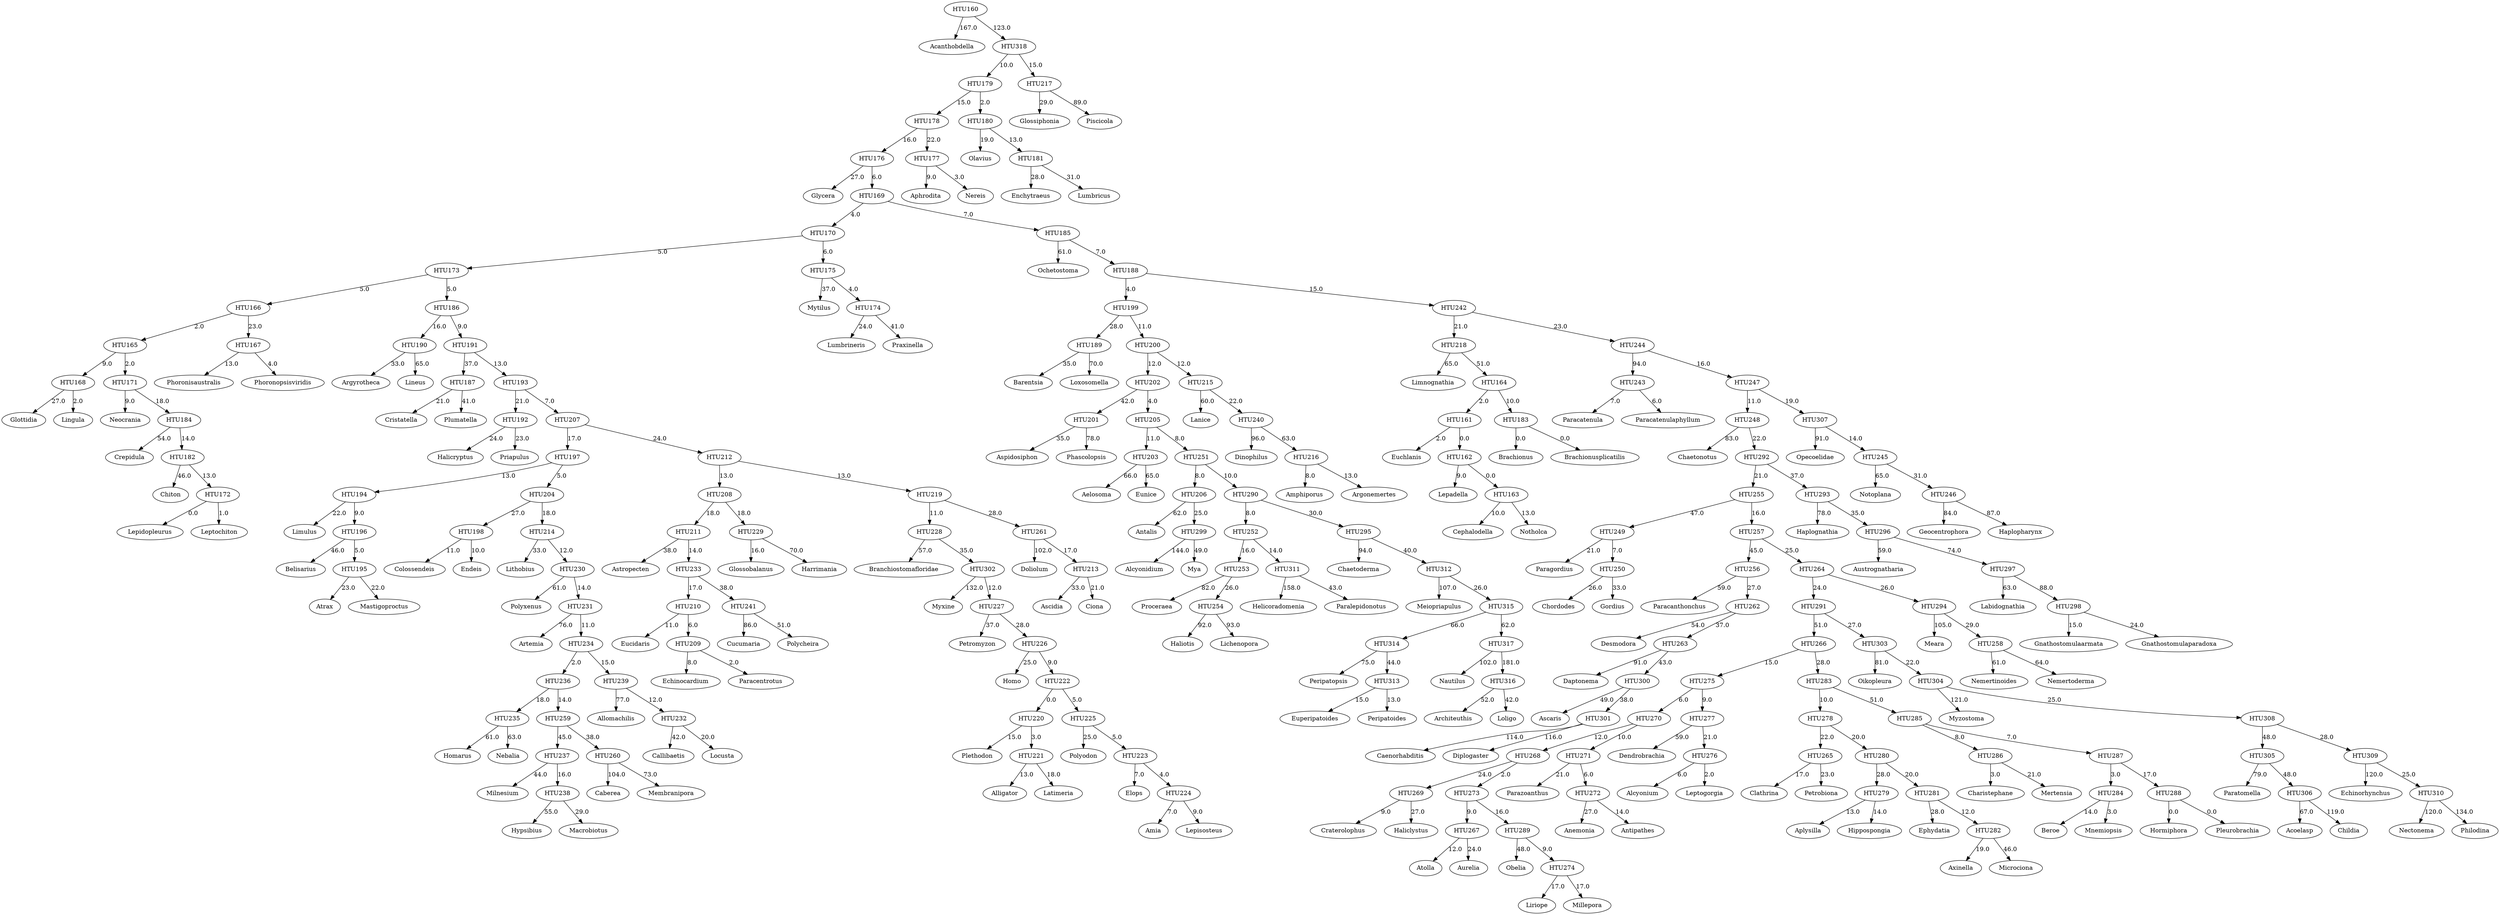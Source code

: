digraph {
    0 [label=Acanthobdella];
    1 [label=Acoelasp];
    2 [label=Aelosoma];
    3 [label=Alcyonidium];
    4 [label=Alcyonium];
    5 [label=Alligator];
    6 [label=Allomachilis];
    7 [label=Amia];
    8 [label=Amphiporus];
    9 [label=Anemonia];
    10 [label=Antalis];
    11 [label=Antipathes];
    12 [label=Aphrodita];
    13 [label=Aplysilla];
    14 [label=Architeuthis];
    15 [label=Argonemertes];
    16 [label=Argyrotheca];
    17 [label=Artemia];
    18 [label=Ascaris];
    19 [label=Ascidia];
    20 [label=Aspidosiphon];
    21 [label=Astropecten];
    22 [label=Atolla];
    23 [label=Atrax];
    24 [label=Aurelia];
    25 [label=Austrognatharia];
    26 [label=Axinella];
    27 [label=Barentsia];
    28 [label=Belisarius];
    29 [label=Beroe];
    30 [label=Brachionus];
    31 [label=Brachionusplicatilis];
    32 [label=Branchiostomafloridae];
    33 [label=Caberea];
    34 [label=Caenorhabditis];
    35 [label=Callibaetis];
    36 [label=Cephalodella];
    37 [label=Chaetoderma];
    38 [label=Chaetonotus];
    39 [label=Charistephane];
    40 [label=Childia];
    41 [label=Chiton];
    42 [label=Chordodes];
    43 [label=Ciona];
    44 [label=Clathrina];
    45 [label=Colossendeis];
    46 [label=Craterolophus];
    47 [label=Crepidula];
    48 [label=Cristatella];
    49 [label=Cucumaria];
    50 [label=Daptonema];
    51 [label=Dendrobrachia];
    52 [label=Desmodora];
    53 [label=Dinophilus];
    54 [label=Diplogaster];
    55 [label=Doliolum];
    56 [label=Echinocardium];
    57 [label=Echinorhynchus];
    58 [label=Elops];
    59 [label=Enchytraeus];
    60 [label=Endeis];
    61 [label=Ephydatia];
    62 [label=Euchlanis];
    63 [label=Eucidaris];
    64 [label=Eunice];
    65 [label=Euperipatoides];
    66 [label=Geocentrophora];
    67 [label=Glossiphonia];
    68 [label=Glossobalanus];
    69 [label=Glottidia];
    70 [label=Glycera];
    71 [label=Gnathostomulaarmata];
    72 [label=Gnathostomulaparadoxa];
    73 [label=Gordius];
    74 [label=Haliclystus];
    75 [label=Halicryptus];
    76 [label=Haliotis];
    77 [label=Haplognathia];
    78 [label=Haplopharynx];
    79 [label=Harrimania];
    80 [label=Helicoradomenia];
    81 [label=Hippospongia];
    82 [label=Homarus];
    83 [label=Homo];
    84 [label=Hormiphora];
    85 [label=Hypsibius];
    86 [label=Labidognathia];
    87 [label=Lanice];
    88 [label=Latimeria];
    89 [label=Lepadella];
    90 [label=Lepidopleurus];
    91 [label=Lepisosteus];
    92 [label=Leptochiton];
    93 [label=Leptogorgia];
    94 [label=Lichenopora];
    95 [label=Limnognathia];
    96 [label=Limulus];
    97 [label=Lineus];
    98 [label=Lingula];
    99 [label=Liriope];
    100 [label=Lithobius];
    101 [label=Locusta];
    102 [label=Loligo];
    103 [label=Loxosomella];
    104 [label=Lumbricus];
    105 [label=Lumbrineris];
    106 [label=Macrobiotus];
    107 [label=Mastigoproctus];
    108 [label=Meara];
    109 [label=Meiopriapulus];
    110 [label=Membranipora];
    111 [label=Mertensia];
    112 [label=Microciona];
    113 [label=Millepora];
    114 [label=Milnesium];
    115 [label=Mnemiopsis];
    116 [label=Mya];
    117 [label=Mytilus];
    118 [label=Myxine];
    119 [label=Myzostoma];
    120 [label=Nautilus];
    121 [label=Nebalia];
    122 [label=Nectonema];
    123 [label=Nemertinoides];
    124 [label=Nemertoderma];
    125 [label=Neocrania];
    126 [label=Nereis];
    127 [label=Notholca];
    128 [label=Notoplana];
    129 [label=Obelia];
    130 [label=Ochetostoma];
    131 [label=Oikopleura];
    132 [label=Olavius];
    133 [label=Opecoelidae];
    134 [label=Paracanthonchus];
    135 [label=Paracatenula];
    136 [label=Paracatenulaphyllum];
    137 [label=Paracentrotus];
    138 [label=Paragordius];
    139 [label=Paralepidonotus];
    140 [label=Paratomella];
    141 [label=Parazoanthus];
    142 [label=Peripatoides];
    143 [label=Peripatopsis];
    144 [label=Petrobiona];
    145 [label=Petromyzon];
    146 [label=Phascolopsis];
    147 [label=Philodina];
    148 [label=Phoronisaustralis];
    149 [label=Phoronopsisviridis];
    150 [label=Piscicola];
    151 [label=Plethodon];
    152 [label=Pleurobrachia];
    153 [label=Plumatella];
    154 [label=Polycheira];
    155 [label=Polyodon];
    156 [label=Polyxenus];
    157 [label=Praxinella];
    158 [label=Priapulus];
    159 [label=Proceraea];
    160 [label=HTU160];
    161 [label=HTU161];
    162 [label=HTU162];
    163 [label=HTU163];
    164 [label=HTU164];
    165 [label=HTU165];
    166 [label=HTU166];
    167 [label=HTU167];
    168 [label=HTU168];
    169 [label=HTU169];
    170 [label=HTU170];
    171 [label=HTU171];
    172 [label=HTU172];
    173 [label=HTU173];
    174 [label=HTU174];
    175 [label=HTU175];
    176 [label=HTU176];
    177 [label=HTU177];
    178 [label=HTU178];
    179 [label=HTU179];
    180 [label=HTU180];
    181 [label=HTU181];
    182 [label=HTU182];
    183 [label=HTU183];
    184 [label=HTU184];
    185 [label=HTU185];
    186 [label=HTU186];
    187 [label=HTU187];
    188 [label=HTU188];
    189 [label=HTU189];
    190 [label=HTU190];
    191 [label=HTU191];
    192 [label=HTU192];
    193 [label=HTU193];
    194 [label=HTU194];
    195 [label=HTU195];
    196 [label=HTU196];
    197 [label=HTU197];
    198 [label=HTU198];
    199 [label=HTU199];
    200 [label=HTU200];
    201 [label=HTU201];
    202 [label=HTU202];
    203 [label=HTU203];
    204 [label=HTU204];
    205 [label=HTU205];
    206 [label=HTU206];
    207 [label=HTU207];
    208 [label=HTU208];
    209 [label=HTU209];
    210 [label=HTU210];
    211 [label=HTU211];
    212 [label=HTU212];
    213 [label=HTU213];
    214 [label=HTU214];
    215 [label=HTU215];
    216 [label=HTU216];
    217 [label=HTU217];
    218 [label=HTU218];
    219 [label=HTU219];
    220 [label=HTU220];
    221 [label=HTU221];
    222 [label=HTU222];
    223 [label=HTU223];
    224 [label=HTU224];
    225 [label=HTU225];
    226 [label=HTU226];
    227 [label=HTU227];
    228 [label=HTU228];
    229 [label=HTU229];
    230 [label=HTU230];
    231 [label=HTU231];
    232 [label=HTU232];
    233 [label=HTU233];
    234 [label=HTU234];
    235 [label=HTU235];
    236 [label=HTU236];
    237 [label=HTU237];
    238 [label=HTU238];
    239 [label=HTU239];
    240 [label=HTU240];
    241 [label=HTU241];
    242 [label=HTU242];
    243 [label=HTU243];
    244 [label=HTU244];
    245 [label=HTU245];
    246 [label=HTU246];
    247 [label=HTU247];
    248 [label=HTU248];
    249 [label=HTU249];
    250 [label=HTU250];
    251 [label=HTU251];
    252 [label=HTU252];
    253 [label=HTU253];
    254 [label=HTU254];
    255 [label=HTU255];
    256 [label=HTU256];
    257 [label=HTU257];
    258 [label=HTU258];
    259 [label=HTU259];
    260 [label=HTU260];
    261 [label=HTU261];
    262 [label=HTU262];
    263 [label=HTU263];
    264 [label=HTU264];
    265 [label=HTU265];
    266 [label=HTU266];
    267 [label=HTU267];
    268 [label=HTU268];
    269 [label=HTU269];
    270 [label=HTU270];
    271 [label=HTU271];
    272 [label=HTU272];
    273 [label=HTU273];
    274 [label=HTU274];
    275 [label=HTU275];
    276 [label=HTU276];
    277 [label=HTU277];
    278 [label=HTU278];
    279 [label=HTU279];
    280 [label=HTU280];
    281 [label=HTU281];
    282 [label=HTU282];
    283 [label=HTU283];
    284 [label=HTU284];
    285 [label=HTU285];
    286 [label=HTU286];
    287 [label=HTU287];
    288 [label=HTU288];
    289 [label=HTU289];
    290 [label=HTU290];
    291 [label=HTU291];
    292 [label=HTU292];
    293 [label=HTU293];
    294 [label=HTU294];
    295 [label=HTU295];
    296 [label=HTU296];
    297 [label=HTU297];
    298 [label=HTU298];
    299 [label=HTU299];
    300 [label=HTU300];
    301 [label=HTU301];
    302 [label=HTU302];
    303 [label=HTU303];
    304 [label=HTU304];
    305 [label=HTU305];
    306 [label=HTU306];
    307 [label=HTU307];
    308 [label=HTU308];
    309 [label=HTU309];
    310 [label=HTU310];
    311 [label=HTU311];
    312 [label=HTU312];
    313 [label=HTU313];
    314 [label=HTU314];
    315 [label=HTU315];
    316 [label=HTU316];
    317 [label=HTU317];
    318 [label=HTU318];
    160 -> 0 [label=167.0];
    160 -> 318 [label=123.0];
    161 -> 62 [label=2.0];
    161 -> 162 [label=0.0];
    162 -> 89 [label=9.0];
    162 -> 163 [label=0.0];
    163 -> 36 [label=10.0];
    163 -> 127 [label=13.0];
    164 -> 161 [label=2.0];
    164 -> 183 [label=10.0];
    165 -> 168 [label=9.0];
    165 -> 171 [label=2.0];
    166 -> 165 [label=2.0];
    166 -> 167 [label=23.0];
    167 -> 148 [label=13.0];
    167 -> 149 [label=4.0];
    168 -> 69 [label=27.0];
    168 -> 98 [label=2.0];
    169 -> 170 [label=4.0];
    169 -> 185 [label=7.0];
    170 -> 173 [label=5.0];
    170 -> 175 [label=6.0];
    171 -> 125 [label=9.0];
    171 -> 184 [label=18.0];
    172 -> 90 [label=0.0];
    172 -> 92 [label=1.0];
    173 -> 166 [label=5.0];
    173 -> 186 [label=5.0];
    174 -> 105 [label=24.0];
    174 -> 157 [label=41.0];
    175 -> 117 [label=37.0];
    175 -> 174 [label=4.0];
    176 -> 70 [label=27.0];
    176 -> 169 [label=6.0];
    177 -> 12 [label=9.0];
    177 -> 126 [label=3.0];
    178 -> 176 [label=16.0];
    178 -> 177 [label=22.0];
    179 -> 178 [label=15.0];
    179 -> 180 [label=2.0];
    180 -> 132 [label=19.0];
    180 -> 181 [label=13.0];
    181 -> 59 [label=28.0];
    181 -> 104 [label=31.0];
    182 -> 41 [label=46.0];
    182 -> 172 [label=13.0];
    183 -> 30 [label=0.0];
    183 -> 31 [label=0.0];
    184 -> 47 [label=54.0];
    184 -> 182 [label=14.0];
    185 -> 130 [label=61.0];
    185 -> 188 [label=7.0];
    186 -> 190 [label=16.0];
    186 -> 191 [label=9.0];
    187 -> 48 [label=21.0];
    187 -> 153 [label=41.0];
    188 -> 199 [label=4.0];
    188 -> 242 [label=15.0];
    189 -> 27 [label=35.0];
    189 -> 103 [label=70.0];
    190 -> 16 [label=33.0];
    190 -> 97 [label=65.0];
    191 -> 187 [label=37.0];
    191 -> 193 [label=13.0];
    192 -> 75 [label=24.0];
    192 -> 158 [label=23.0];
    193 -> 192 [label=21.0];
    193 -> 207 [label=7.0];
    194 -> 96 [label=22.0];
    194 -> 196 [label=9.0];
    195 -> 23 [label=23.0];
    195 -> 107 [label=22.0];
    196 -> 28 [label=46.0];
    196 -> 195 [label=5.0];
    197 -> 194 [label=13.0];
    197 -> 204 [label=5.0];
    198 -> 45 [label=11.0];
    198 -> 60 [label=10.0];
    199 -> 189 [label=28.0];
    199 -> 200 [label=11.0];
    200 -> 202 [label=12.0];
    200 -> 215 [label=12.0];
    201 -> 20 [label=35.0];
    201 -> 146 [label=78.0];
    202 -> 201 [label=42.0];
    202 -> 205 [label=4.0];
    203 -> 2 [label=66.0];
    203 -> 64 [label=65.0];
    204 -> 198 [label=27.0];
    204 -> 214 [label=18.0];
    205 -> 203 [label=11.0];
    205 -> 251 [label=8.0];
    206 -> 10 [label=62.0];
    206 -> 299 [label=25.0];
    207 -> 197 [label=17.0];
    207 -> 212 [label=24.0];
    208 -> 211 [label=18.0];
    208 -> 229 [label=18.0];
    209 -> 56 [label=8.0];
    209 -> 137 [label=2.0];
    210 -> 63 [label=11.0];
    210 -> 209 [label=6.0];
    211 -> 21 [label=38.0];
    211 -> 233 [label=14.0];
    212 -> 208 [label=13.0];
    212 -> 219 [label=13.0];
    213 -> 19 [label=33.0];
    213 -> 43 [label=21.0];
    214 -> 100 [label=33.0];
    214 -> 230 [label=12.0];
    215 -> 87 [label=60.0];
    215 -> 240 [label=22.0];
    216 -> 8 [label=8.0];
    216 -> 15 [label=13.0];
    217 -> 67 [label=29.0];
    217 -> 150 [label=89.0];
    218 -> 95 [label=65.0];
    218 -> 164 [label=51.0];
    219 -> 228 [label=11.0];
    219 -> 261 [label=28.0];
    220 -> 151 [label=15.0];
    220 -> 221 [label=3.0];
    221 -> 5 [label=13.0];
    221 -> 88 [label=18.0];
    222 -> 220 [label=0.0];
    222 -> 225 [label=5.0];
    223 -> 58 [label=7.0];
    223 -> 224 [label=4.0];
    224 -> 7 [label=7.0];
    224 -> 91 [label=9.0];
    225 -> 155 [label=25.0];
    225 -> 223 [label=5.0];
    226 -> 83 [label=25.0];
    226 -> 222 [label=9.0];
    227 -> 145 [label=37.0];
    227 -> 226 [label=28.0];
    228 -> 32 [label=57.0];
    228 -> 302 [label=35.0];
    229 -> 68 [label=16.0];
    229 -> 79 [label=70.0];
    230 -> 156 [label=61.0];
    230 -> 231 [label=14.0];
    231 -> 17 [label=76.0];
    231 -> 234 [label=11.0];
    232 -> 35 [label=42.0];
    232 -> 101 [label=20.0];
    233 -> 210 [label=17.0];
    233 -> 241 [label=38.0];
    234 -> 236 [label=2.0];
    234 -> 239 [label=15.0];
    235 -> 82 [label=61.0];
    235 -> 121 [label=63.0];
    236 -> 235 [label=18.0];
    236 -> 259 [label=14.0];
    237 -> 114 [label=44.0];
    237 -> 238 [label=16.0];
    238 -> 85 [label=55.0];
    238 -> 106 [label=29.0];
    239 -> 6 [label=77.0];
    239 -> 232 [label=12.0];
    240 -> 53 [label=96.0];
    240 -> 216 [label=63.0];
    241 -> 49 [label=86.0];
    241 -> 154 [label=51.0];
    242 -> 218 [label=21.0];
    242 -> 244 [label=23.0];
    243 -> 135 [label=7.0];
    243 -> 136 [label=6.0];
    244 -> 243 [label=94.0];
    244 -> 247 [label=16.0];
    245 -> 128 [label=65.0];
    245 -> 246 [label=31.0];
    246 -> 66 [label=84.0];
    246 -> 78 [label=87.0];
    247 -> 248 [label=11.0];
    247 -> 307 [label=19.0];
    248 -> 38 [label=83.0];
    248 -> 292 [label=22.0];
    249 -> 138 [label=21.0];
    249 -> 250 [label=7.0];
    250 -> 42 [label=26.0];
    250 -> 73 [label=33.0];
    251 -> 206 [label=8.0];
    251 -> 290 [label=10.0];
    252 -> 253 [label=16.0];
    252 -> 311 [label=14.0];
    253 -> 159 [label=82.0];
    253 -> 254 [label=26.0];
    254 -> 76 [label=92.0];
    254 -> 94 [label=93.0];
    255 -> 249 [label=47.0];
    255 -> 257 [label=16.0];
    256 -> 134 [label=59.0];
    256 -> 262 [label=27.0];
    257 -> 256 [label=45.0];
    257 -> 264 [label=25.0];
    258 -> 123 [label=61.0];
    258 -> 124 [label=64.0];
    259 -> 237 [label=45.0];
    259 -> 260 [label=38.0];
    260 -> 33 [label=104.0];
    260 -> 110 [label=73.0];
    261 -> 55 [label=102.0];
    261 -> 213 [label=17.0];
    262 -> 52 [label=54.0];
    262 -> 263 [label=37.0];
    263 -> 50 [label=91.0];
    263 -> 300 [label=43.0];
    264 -> 291 [label=24.0];
    264 -> 294 [label=26.0];
    265 -> 44 [label=17.0];
    265 -> 144 [label=23.0];
    266 -> 275 [label=15.0];
    266 -> 283 [label=28.0];
    267 -> 22 [label=12.0];
    267 -> 24 [label=24.0];
    268 -> 269 [label=24.0];
    268 -> 273 [label=2.0];
    269 -> 46 [label=9.0];
    269 -> 74 [label=27.0];
    270 -> 268 [label=12.0];
    270 -> 271 [label=10.0];
    271 -> 141 [label=21.0];
    271 -> 272 [label=6.0];
    272 -> 9 [label=27.0];
    272 -> 11 [label=14.0];
    273 -> 267 [label=9.0];
    273 -> 289 [label=16.0];
    274 -> 99 [label=17.0];
    274 -> 113 [label=17.0];
    275 -> 270 [label=6.0];
    275 -> 277 [label=9.0];
    276 -> 4 [label=6.0];
    276 -> 93 [label=2.0];
    277 -> 51 [label=59.0];
    277 -> 276 [label=21.0];
    278 -> 265 [label=22.0];
    278 -> 280 [label=20.0];
    279 -> 13 [label=13.0];
    279 -> 81 [label=14.0];
    280 -> 279 [label=28.0];
    280 -> 281 [label=20.0];
    281 -> 61 [label=28.0];
    281 -> 282 [label=12.0];
    282 -> 26 [label=19.0];
    282 -> 112 [label=46.0];
    283 -> 278 [label=10.0];
    283 -> 285 [label=51.0];
    284 -> 29 [label=14.0];
    284 -> 115 [label=3.0];
    285 -> 286 [label=8.0];
    285 -> 287 [label=7.0];
    286 -> 39 [label=3.0];
    286 -> 111 [label=21.0];
    287 -> 284 [label=3.0];
    287 -> 288 [label=17.0];
    288 -> 84 [label=0.0];
    288 -> 152 [label=0.0];
    289 -> 129 [label=48.0];
    289 -> 274 [label=9.0];
    290 -> 252 [label=8.0];
    290 -> 295 [label=30.0];
    291 -> 266 [label=51.0];
    291 -> 303 [label=27.0];
    292 -> 255 [label=21.0];
    292 -> 293 [label=37.0];
    293 -> 77 [label=78.0];
    293 -> 296 [label=35.0];
    294 -> 108 [label=105.0];
    294 -> 258 [label=29.0];
    295 -> 37 [label=94.0];
    295 -> 312 [label=40.0];
    296 -> 25 [label=59.0];
    296 -> 297 [label=74.0];
    297 -> 86 [label=63.0];
    297 -> 298 [label=88.0];
    298 -> 71 [label=15.0];
    298 -> 72 [label=24.0];
    299 -> 3 [label=144.0];
    299 -> 116 [label=49.0];
    300 -> 18 [label=49.0];
    300 -> 301 [label=38.0];
    301 -> 34 [label=114.0];
    301 -> 54 [label=116.0];
    302 -> 118 [label=132.0];
    302 -> 227 [label=12.0];
    303 -> 131 [label=81.0];
    303 -> 304 [label=22.0];
    304 -> 119 [label=121.0];
    304 -> 308 [label=25.0];
    305 -> 140 [label=79.0];
    305 -> 306 [label=48.0];
    306 -> 1 [label=67.0];
    306 -> 40 [label=119.0];
    307 -> 133 [label=91.0];
    307 -> 245 [label=14.0];
    308 -> 305 [label=48.0];
    308 -> 309 [label=28.0];
    309 -> 57 [label=120.0];
    309 -> 310 [label=25.0];
    310 -> 122 [label=120.0];
    310 -> 147 [label=134.0];
    311 -> 80 [label=158.0];
    311 -> 139 [label=43.0];
    312 -> 109 [label=107.0];
    312 -> 315 [label=26.0];
    313 -> 65 [label=15.0];
    313 -> 142 [label=13.0];
    314 -> 143 [label=75.0];
    314 -> 313 [label=44.0];
    315 -> 314 [label=66.0];
    315 -> 317 [label=62.0];
    316 -> 14 [label=52.0];
    316 -> 102 [label=42.0];
    317 -> 120 [label=102.0];
    317 -> 316 [label=181.0];
    318 -> 179 [label=10.0];
    318 -> 217 [label=15.0];
}
//22130.0